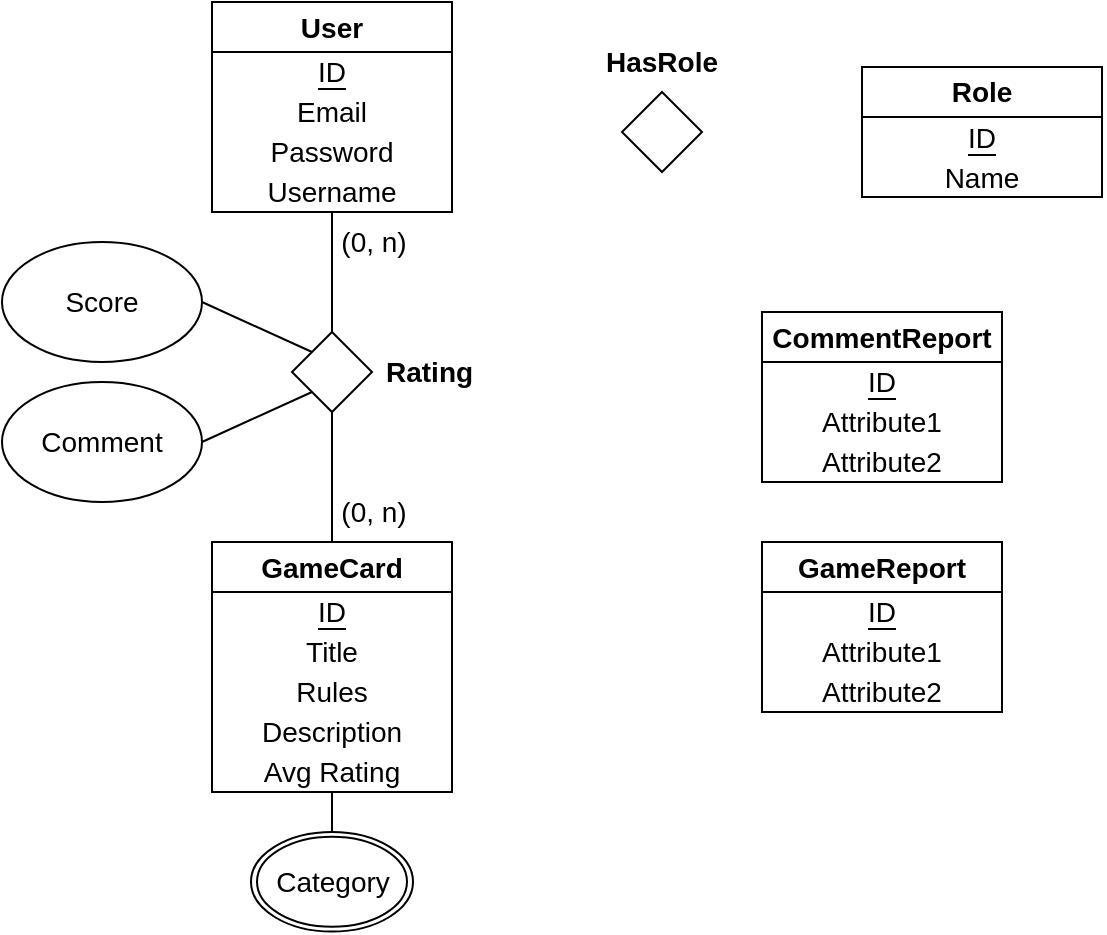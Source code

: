 <mxfile>
    <diagram id="swmCsaaPqfmFrRvEQ-Fj" name="Page-1">
        <mxGraphModel dx="818" dy="596" grid="1" gridSize="10" guides="1" tooltips="1" connect="1" arrows="1" fold="1" page="1" pageScale="1" pageWidth="1654" pageHeight="1169" math="0" shadow="0">
            <root>
                <mxCell id="0"/>
                <mxCell id="1" parent="0"/>
                <mxCell id="2" value="" style="rounded=0;whiteSpace=wrap;html=1;fontSize=14;strokeColor=default;strokeWidth=1;" vertex="1" parent="1">
                    <mxGeometry x="165" y="170" width="120" height="105" as="geometry"/>
                </mxCell>
                <mxCell id="3" value="&lt;span style=&quot;font-size: 14px;&quot;&gt;&lt;b&gt;User&lt;/b&gt;&lt;/span&gt;" style="text;strokeColor=none;align=center;fillColor=none;html=1;verticalAlign=middle;whiteSpace=wrap;rounded=0;strokeWidth=1;" vertex="1" parent="1">
                    <mxGeometry x="165" y="170" width="120" height="25" as="geometry"/>
                </mxCell>
                <mxCell id="4" style="edgeStyle=none;html=1;exitX=0;exitY=0;exitDx=0;exitDy=0;entryX=1;entryY=0;entryDx=0;entryDy=0;endArrow=none;endFill=0;" edge="1" parent="1">
                    <mxGeometry relative="1" as="geometry">
                        <mxPoint x="165" y="195" as="sourcePoint"/>
                        <mxPoint x="285" y="195" as="targetPoint"/>
                    </mxGeometry>
                </mxCell>
                <mxCell id="5" value="&lt;font style=&quot;font-size: 14px;&quot;&gt;Email&lt;/font&gt;" style="text;strokeColor=none;align=center;fillColor=none;html=1;verticalAlign=middle;whiteSpace=wrap;rounded=0;strokeWidth=1;fontStyle=0" vertex="1" parent="1">
                    <mxGeometry x="165" y="215" width="120" height="20" as="geometry"/>
                </mxCell>
                <mxCell id="6" value="&lt;font style=&quot;font-size: 14px;&quot;&gt;Password&lt;/font&gt;" style="text;strokeColor=none;align=center;fillColor=none;html=1;verticalAlign=middle;whiteSpace=wrap;rounded=0;strokeWidth=1;fontStyle=0" vertex="1" parent="1">
                    <mxGeometry x="165" y="235" width="120" height="20" as="geometry"/>
                </mxCell>
                <mxCell id="82" style="edgeStyle=none;html=1;exitX=0.5;exitY=1;exitDx=0;exitDy=0;entryX=0.5;entryY=0;entryDx=0;entryDy=0;endArrow=none;endFill=0;" edge="1" parent="1" source="7" target="76">
                    <mxGeometry relative="1" as="geometry"/>
                </mxCell>
                <mxCell id="7" value="&lt;font style=&quot;font-size: 14px;&quot;&gt;Username&lt;br&gt;&lt;/font&gt;" style="text;strokeColor=none;align=center;fillColor=none;html=1;verticalAlign=middle;whiteSpace=wrap;rounded=0;strokeWidth=1;fontStyle=0" vertex="1" parent="1">
                    <mxGeometry x="165" y="255" width="120" height="20" as="geometry"/>
                </mxCell>
                <mxCell id="8" value="&lt;span style=&quot;border-bottom: 1px solid black&quot;&gt;&lt;font style=&quot;font-size: 14px;&quot;&gt;ID&lt;/font&gt;&lt;/span&gt;" style="text;strokeColor=none;align=center;fillColor=none;html=1;verticalAlign=middle;whiteSpace=wrap;rounded=0;strokeWidth=1;labelPosition=center;verticalLabelPosition=middle;" vertex="1" parent="1">
                    <mxGeometry x="165" y="195" width="120" height="20" as="geometry"/>
                </mxCell>
                <mxCell id="9" value="" style="rhombus;whiteSpace=wrap;html=1;fontSize=14;strokeColor=default;" vertex="1" parent="1">
                    <mxGeometry x="370.0" y="215" width="40" height="40" as="geometry"/>
                </mxCell>
                <mxCell id="10" value="&lt;b&gt;HasRole&lt;/b&gt;" style="text;strokeColor=none;align=center;fillColor=none;html=1;verticalAlign=middle;whiteSpace=wrap;rounded=0;fontSize=14;" vertex="1" parent="1">
                    <mxGeometry x="360" y="190" width="60" height="20" as="geometry"/>
                </mxCell>
                <mxCell id="11" value="" style="rounded=0;whiteSpace=wrap;html=1;fontSize=14;strokeColor=default;strokeWidth=1;" vertex="1" parent="1">
                    <mxGeometry x="490" y="202.5" width="120" height="65" as="geometry"/>
                </mxCell>
                <mxCell id="12" value="&lt;b&gt;&lt;font style=&quot;font-size: 14px;&quot;&gt;Role&lt;/font&gt;&lt;/b&gt;" style="text;strokeColor=none;align=center;fillColor=none;html=1;verticalAlign=middle;whiteSpace=wrap;rounded=0;strokeWidth=1;" vertex="1" parent="1">
                    <mxGeometry x="490" y="202.5" width="120" height="25" as="geometry"/>
                </mxCell>
                <mxCell id="13" style="edgeStyle=none;html=1;exitX=0;exitY=0;exitDx=0;exitDy=0;entryX=1;entryY=0;entryDx=0;entryDy=0;endArrow=none;endFill=0;" edge="1" parent="1">
                    <mxGeometry relative="1" as="geometry">
                        <mxPoint x="490" y="227.5" as="sourcePoint"/>
                        <mxPoint x="610.0" y="227.5" as="targetPoint"/>
                    </mxGeometry>
                </mxCell>
                <mxCell id="14" value="&lt;font style=&quot;font-size: 14px;&quot;&gt;Name&lt;/font&gt;" style="text;strokeColor=none;align=center;fillColor=none;html=1;verticalAlign=middle;whiteSpace=wrap;rounded=0;strokeWidth=1;fontStyle=0" vertex="1" parent="1">
                    <mxGeometry x="490" y="247.5" width="120" height="20" as="geometry"/>
                </mxCell>
                <mxCell id="15" value="&lt;span style=&quot;border-bottom: 1px solid black&quot;&gt;&lt;font style=&quot;font-size: 14px;&quot;&gt;ID&lt;/font&gt;&lt;/span&gt;" style="text;strokeColor=none;align=center;fillColor=none;html=1;verticalAlign=middle;whiteSpace=wrap;rounded=0;strokeWidth=1;labelPosition=center;verticalLabelPosition=middle;" vertex="1" parent="1">
                    <mxGeometry x="490" y="227.5" width="120" height="20" as="geometry"/>
                </mxCell>
                <mxCell id="41" value="" style="rounded=0;whiteSpace=wrap;html=1;fontSize=14;strokeColor=default;strokeWidth=1;" vertex="1" parent="1">
                    <mxGeometry x="165" y="440" width="120" height="125" as="geometry"/>
                </mxCell>
                <mxCell id="42" value="&lt;b&gt;&lt;font style=&quot;font-size: 14px;&quot;&gt;GameCard&lt;/font&gt;&lt;/b&gt;" style="text;strokeColor=none;align=center;fillColor=none;html=1;verticalAlign=middle;whiteSpace=wrap;rounded=0;strokeWidth=1;" vertex="1" parent="1">
                    <mxGeometry x="165" y="440" width="120" height="25" as="geometry"/>
                </mxCell>
                <mxCell id="43" style="edgeStyle=none;html=1;exitX=0;exitY=0;exitDx=0;exitDy=0;entryX=1;entryY=0;entryDx=0;entryDy=0;endArrow=none;endFill=0;" edge="1" parent="1">
                    <mxGeometry relative="1" as="geometry">
                        <mxPoint x="165" y="465" as="sourcePoint"/>
                        <mxPoint x="285" y="465" as="targetPoint"/>
                    </mxGeometry>
                </mxCell>
                <mxCell id="44" value="&lt;font style=&quot;font-size: 14px;&quot;&gt;Title&lt;/font&gt;" style="text;strokeColor=none;align=center;fillColor=none;html=1;verticalAlign=middle;whiteSpace=wrap;rounded=0;strokeWidth=1;fontStyle=0" vertex="1" parent="1">
                    <mxGeometry x="165" y="485" width="120" height="20" as="geometry"/>
                </mxCell>
                <mxCell id="45" value="&lt;font style=&quot;font-size: 14px;&quot;&gt;Rules&lt;/font&gt;" style="text;strokeColor=none;align=center;fillColor=none;html=1;verticalAlign=middle;whiteSpace=wrap;rounded=0;strokeWidth=1;fontStyle=0" vertex="1" parent="1">
                    <mxGeometry x="165" y="505" width="120" height="20" as="geometry"/>
                </mxCell>
                <mxCell id="46" value="&lt;font style=&quot;font-size: 14px;&quot;&gt;Description&lt;/font&gt;" style="text;strokeColor=none;align=center;fillColor=none;html=1;verticalAlign=middle;whiteSpace=wrap;rounded=0;strokeWidth=1;fontStyle=0" vertex="1" parent="1">
                    <mxGeometry x="165" y="525" width="120" height="20" as="geometry"/>
                </mxCell>
                <mxCell id="88" style="edgeStyle=none;html=1;exitX=0.5;exitY=1;exitDx=0;exitDy=0;entryX=0.5;entryY=0;entryDx=0;entryDy=0;endArrow=none;endFill=0;" edge="1" parent="1" source="47" target="86">
                    <mxGeometry relative="1" as="geometry"/>
                </mxCell>
                <mxCell id="47" value="&lt;font style=&quot;font-size: 14px;&quot;&gt;Avg Rating&lt;/font&gt;" style="text;strokeColor=none;align=center;fillColor=none;html=1;verticalAlign=middle;whiteSpace=wrap;rounded=0;strokeWidth=1;fontStyle=0" vertex="1" parent="1">
                    <mxGeometry x="165" y="545" width="120" height="20" as="geometry"/>
                </mxCell>
                <mxCell id="48" value="&lt;span style=&quot;border-bottom: 1px solid black&quot;&gt;&lt;font style=&quot;font-size: 14px;&quot;&gt;ID&lt;/font&gt;&lt;/span&gt;" style="text;strokeColor=none;align=center;fillColor=none;html=1;verticalAlign=middle;whiteSpace=wrap;rounded=0;strokeWidth=1;labelPosition=center;verticalLabelPosition=middle;" vertex="1" parent="1">
                    <mxGeometry x="165" y="465" width="120" height="20" as="geometry"/>
                </mxCell>
                <mxCell id="83" style="edgeStyle=none;html=1;exitX=0.5;exitY=1;exitDx=0;exitDy=0;entryX=0.5;entryY=0;entryDx=0;entryDy=0;endArrow=none;endFill=0;" edge="1" parent="1" source="76" target="42">
                    <mxGeometry relative="1" as="geometry"/>
                </mxCell>
                <mxCell id="76" value="" style="rhombus;whiteSpace=wrap;html=1;fontSize=14;strokeColor=default;" vertex="1" parent="1">
                    <mxGeometry x="205.0" y="335" width="40" height="40" as="geometry"/>
                </mxCell>
                <mxCell id="77" value="&lt;b&gt;Rating&lt;/b&gt;" style="text;strokeColor=none;align=left;fillColor=none;html=1;verticalAlign=middle;whiteSpace=wrap;rounded=0;fontSize=14;" vertex="1" parent="1">
                    <mxGeometry x="250" y="345" width="60" height="20" as="geometry"/>
                </mxCell>
                <mxCell id="81" style="edgeStyle=none;html=1;exitX=1;exitY=0.5;exitDx=0;exitDy=0;entryX=0;entryY=0;entryDx=0;entryDy=0;endArrow=none;endFill=0;" edge="1" parent="1" source="78" target="76">
                    <mxGeometry relative="1" as="geometry"/>
                </mxCell>
                <mxCell id="78" value="Score" style="ellipse;whiteSpace=wrap;html=1;fontSize=14;fontColor=#000000;aspect=fixed;" vertex="1" parent="1">
                    <mxGeometry x="60" y="290" width="100" height="60" as="geometry"/>
                </mxCell>
                <mxCell id="80" style="edgeStyle=none;html=1;exitX=1;exitY=0.5;exitDx=0;exitDy=0;entryX=0;entryY=1;entryDx=0;entryDy=0;endArrow=none;endFill=0;" edge="1" parent="1" source="79" target="76">
                    <mxGeometry relative="1" as="geometry"/>
                </mxCell>
                <mxCell id="79" value="Comment" style="ellipse;whiteSpace=wrap;html=1;fontSize=14;fontColor=#000000;aspect=fixed;" vertex="1" parent="1">
                    <mxGeometry x="60" y="360" width="100" height="60" as="geometry"/>
                </mxCell>
                <mxCell id="84" value="(0, n)" style="text;strokeColor=none;align=center;fillColor=none;html=1;verticalAlign=middle;whiteSpace=wrap;rounded=0;fontSize=14;" vertex="1" parent="1">
                    <mxGeometry x="225.5" y="410" width="40" height="30" as="geometry"/>
                </mxCell>
                <mxCell id="85" value="(0, n)" style="text;strokeColor=none;align=center;fillColor=none;html=1;verticalAlign=middle;whiteSpace=wrap;rounded=0;fontSize=14;" vertex="1" parent="1">
                    <mxGeometry x="225.5" y="275" width="40" height="30" as="geometry"/>
                </mxCell>
                <mxCell id="86" value="" style="ellipse;whiteSpace=wrap;html=1;fontSize=14;fontColor=#000000;aspect=fixed;" vertex="1" parent="1">
                    <mxGeometry x="184.5" y="585" width="81" height="49.8" as="geometry"/>
                </mxCell>
                <mxCell id="87" value="Category" style="ellipse;whiteSpace=wrap;html=1;fontSize=14;fontColor=#000000;aspect=fixed;" vertex="1" parent="1">
                    <mxGeometry x="187.5" y="587.4" width="75" height="45" as="geometry"/>
                </mxCell>
                <mxCell id="89" value="" style="rounded=0;whiteSpace=wrap;html=1;fontSize=14;strokeColor=default;strokeWidth=1;" vertex="1" parent="1">
                    <mxGeometry x="440" y="325" width="120" height="85" as="geometry"/>
                </mxCell>
                <mxCell id="90" value="&lt;b&gt;&lt;font style=&quot;font-size: 14px;&quot;&gt;CommentReport&lt;/font&gt;&lt;/b&gt;" style="text;strokeColor=none;align=center;fillColor=none;html=1;verticalAlign=middle;whiteSpace=wrap;rounded=0;strokeWidth=1;" vertex="1" parent="1">
                    <mxGeometry x="440" y="325" width="120" height="25" as="geometry"/>
                </mxCell>
                <mxCell id="91" style="edgeStyle=none;html=1;exitX=0;exitY=0;exitDx=0;exitDy=0;entryX=1;entryY=0;entryDx=0;entryDy=0;endArrow=none;endFill=0;" edge="1" parent="1">
                    <mxGeometry relative="1" as="geometry">
                        <mxPoint x="440" y="350" as="sourcePoint"/>
                        <mxPoint x="560.0" y="350" as="targetPoint"/>
                    </mxGeometry>
                </mxCell>
                <mxCell id="92" value="&lt;font style=&quot;font-size: 14px;&quot;&gt;Attribute1&lt;/font&gt;" style="text;strokeColor=none;align=center;fillColor=none;html=1;verticalAlign=middle;whiteSpace=wrap;rounded=0;strokeWidth=1;fontStyle=0" vertex="1" parent="1">
                    <mxGeometry x="440" y="370" width="120" height="20" as="geometry"/>
                </mxCell>
                <mxCell id="93" value="&lt;font style=&quot;font-size: 14px;&quot;&gt;Attribute2&lt;/font&gt;" style="text;strokeColor=none;align=center;fillColor=none;html=1;verticalAlign=middle;whiteSpace=wrap;rounded=0;strokeWidth=1;fontStyle=0" vertex="1" parent="1">
                    <mxGeometry x="440" y="390" width="120" height="20" as="geometry"/>
                </mxCell>
                <mxCell id="94" value="&lt;span style=&quot;border-bottom: 1px solid black&quot;&gt;&lt;font style=&quot;font-size: 14px;&quot;&gt;ID&lt;/font&gt;&lt;/span&gt;" style="text;strokeColor=none;align=center;fillColor=none;html=1;verticalAlign=middle;whiteSpace=wrap;rounded=0;strokeWidth=1;labelPosition=center;verticalLabelPosition=middle;" vertex="1" parent="1">
                    <mxGeometry x="440" y="350" width="120" height="20" as="geometry"/>
                </mxCell>
                <mxCell id="95" value="" style="rounded=0;whiteSpace=wrap;html=1;fontSize=14;strokeColor=default;strokeWidth=1;" vertex="1" parent="1">
                    <mxGeometry x="440" y="440" width="120" height="85" as="geometry"/>
                </mxCell>
                <mxCell id="96" value="&lt;span style=&quot;font-size: 14px;&quot;&gt;&lt;b&gt;GameReport&lt;/b&gt;&lt;/span&gt;" style="text;strokeColor=none;align=center;fillColor=none;html=1;verticalAlign=middle;whiteSpace=wrap;rounded=0;strokeWidth=1;" vertex="1" parent="1">
                    <mxGeometry x="440" y="440" width="120" height="25" as="geometry"/>
                </mxCell>
                <mxCell id="97" style="edgeStyle=none;html=1;exitX=0;exitY=0;exitDx=0;exitDy=0;entryX=1;entryY=0;entryDx=0;entryDy=0;endArrow=none;endFill=0;" edge="1" parent="1">
                    <mxGeometry relative="1" as="geometry">
                        <mxPoint x="440" y="465" as="sourcePoint"/>
                        <mxPoint x="560.0" y="465" as="targetPoint"/>
                    </mxGeometry>
                </mxCell>
                <mxCell id="98" value="&lt;font style=&quot;font-size: 14px;&quot;&gt;Attribute1&lt;/font&gt;" style="text;strokeColor=none;align=center;fillColor=none;html=1;verticalAlign=middle;whiteSpace=wrap;rounded=0;strokeWidth=1;fontStyle=0" vertex="1" parent="1">
                    <mxGeometry x="440" y="485" width="120" height="20" as="geometry"/>
                </mxCell>
                <mxCell id="99" value="&lt;font style=&quot;font-size: 14px;&quot;&gt;Attribute2&lt;/font&gt;" style="text;strokeColor=none;align=center;fillColor=none;html=1;verticalAlign=middle;whiteSpace=wrap;rounded=0;strokeWidth=1;fontStyle=0" vertex="1" parent="1">
                    <mxGeometry x="440" y="505" width="120" height="20" as="geometry"/>
                </mxCell>
                <mxCell id="100" value="&lt;span style=&quot;border-bottom: 1px solid black&quot;&gt;&lt;font style=&quot;font-size: 14px;&quot;&gt;ID&lt;/font&gt;&lt;/span&gt;" style="text;strokeColor=none;align=center;fillColor=none;html=1;verticalAlign=middle;whiteSpace=wrap;rounded=0;strokeWidth=1;labelPosition=center;verticalLabelPosition=middle;" vertex="1" parent="1">
                    <mxGeometry x="440" y="465" width="120" height="20" as="geometry"/>
                </mxCell>
            </root>
        </mxGraphModel>
    </diagram>
</mxfile>